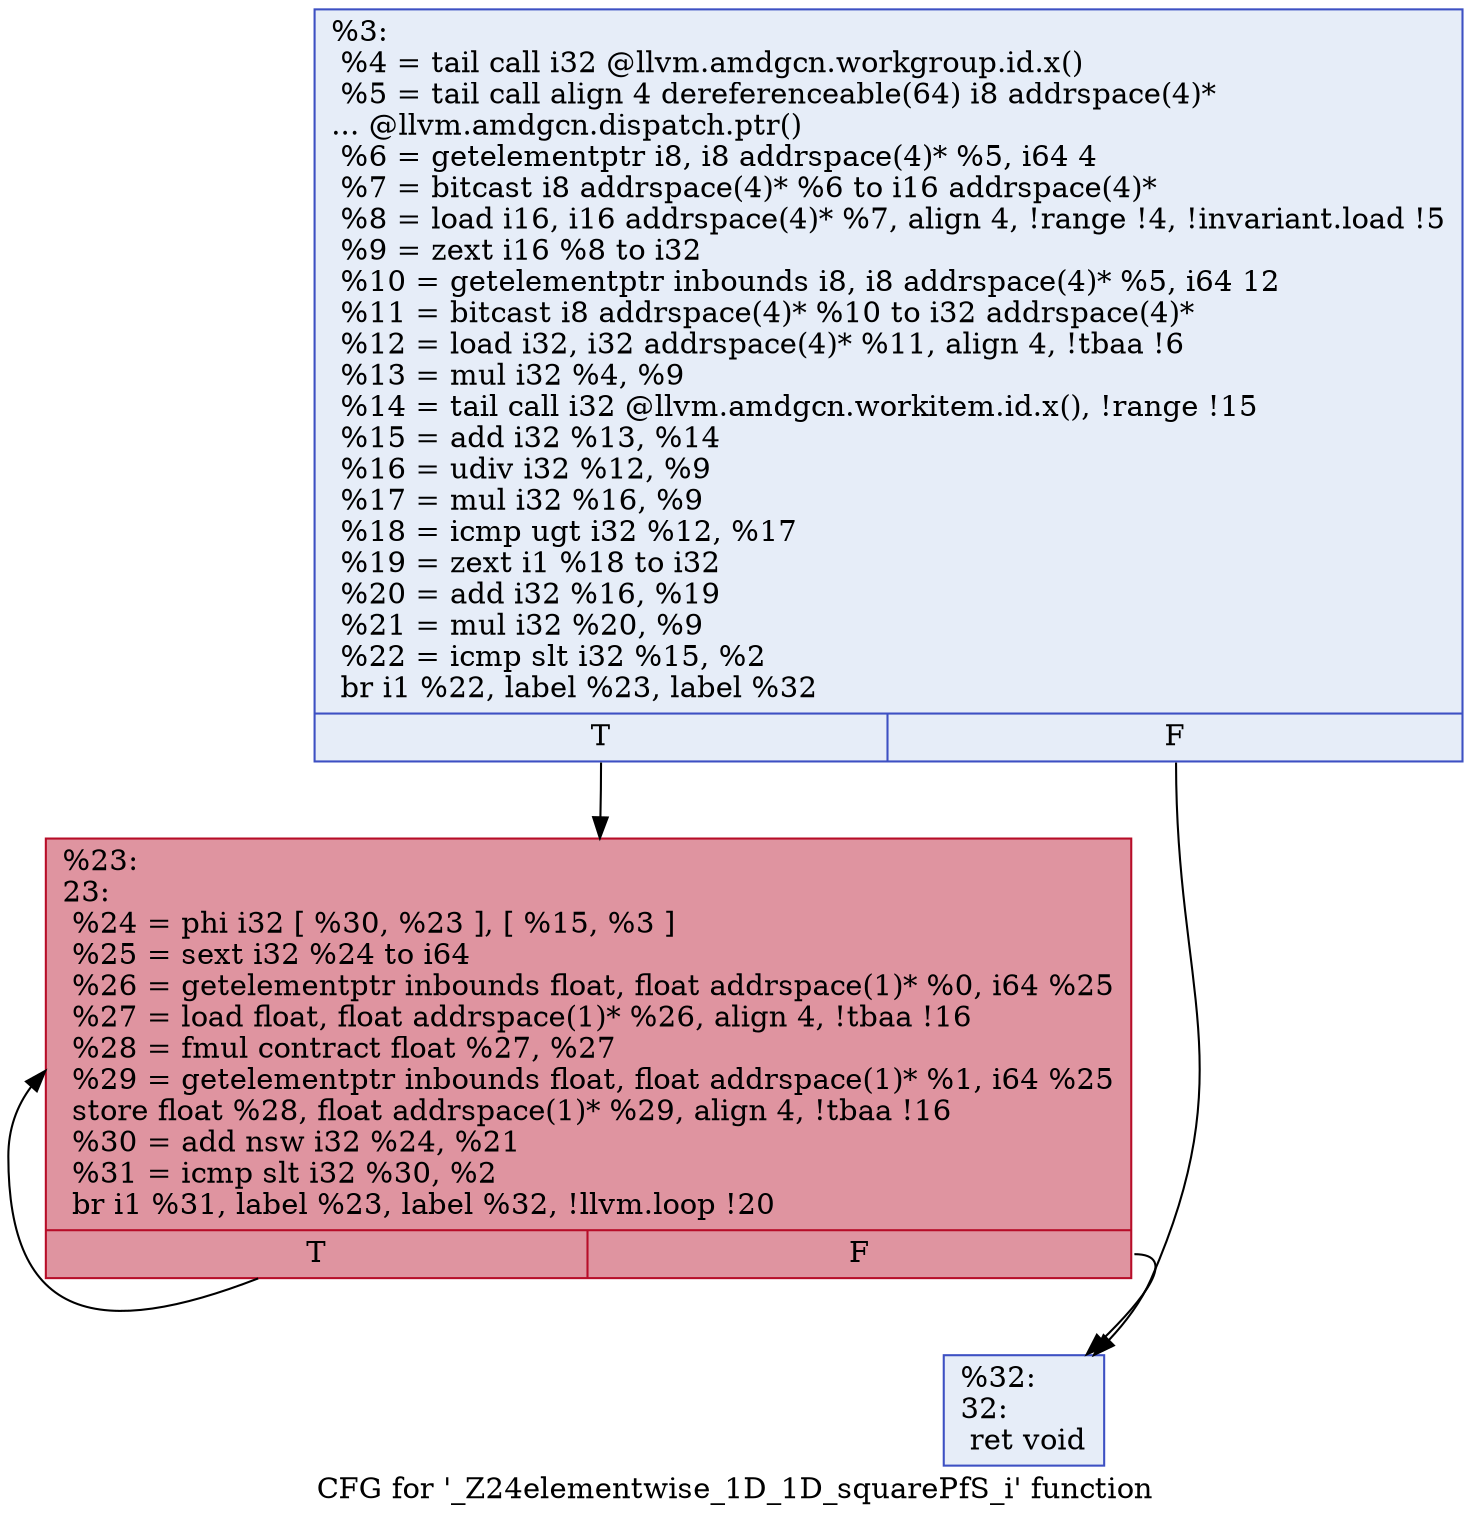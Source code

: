 digraph "CFG for '_Z24elementwise_1D_1D_squarePfS_i' function" {
	label="CFG for '_Z24elementwise_1D_1D_squarePfS_i' function";

	Node0x62393f0 [shape=record,color="#3d50c3ff", style=filled, fillcolor="#c7d7f070",label="{%3:\l  %4 = tail call i32 @llvm.amdgcn.workgroup.id.x()\l  %5 = tail call align 4 dereferenceable(64) i8 addrspace(4)*\l... @llvm.amdgcn.dispatch.ptr()\l  %6 = getelementptr i8, i8 addrspace(4)* %5, i64 4\l  %7 = bitcast i8 addrspace(4)* %6 to i16 addrspace(4)*\l  %8 = load i16, i16 addrspace(4)* %7, align 4, !range !4, !invariant.load !5\l  %9 = zext i16 %8 to i32\l  %10 = getelementptr inbounds i8, i8 addrspace(4)* %5, i64 12\l  %11 = bitcast i8 addrspace(4)* %10 to i32 addrspace(4)*\l  %12 = load i32, i32 addrspace(4)* %11, align 4, !tbaa !6\l  %13 = mul i32 %4, %9\l  %14 = tail call i32 @llvm.amdgcn.workitem.id.x(), !range !15\l  %15 = add i32 %13, %14\l  %16 = udiv i32 %12, %9\l  %17 = mul i32 %16, %9\l  %18 = icmp ugt i32 %12, %17\l  %19 = zext i1 %18 to i32\l  %20 = add i32 %16, %19\l  %21 = mul i32 %20, %9\l  %22 = icmp slt i32 %15, %2\l  br i1 %22, label %23, label %32\l|{<s0>T|<s1>F}}"];
	Node0x62393f0:s0 -> Node0x623b9e0;
	Node0x62393f0:s1 -> Node0x623ba70;
	Node0x623b9e0 [shape=record,color="#b70d28ff", style=filled, fillcolor="#b70d2870",label="{%23:\l23:                                               \l  %24 = phi i32 [ %30, %23 ], [ %15, %3 ]\l  %25 = sext i32 %24 to i64\l  %26 = getelementptr inbounds float, float addrspace(1)* %0, i64 %25\l  %27 = load float, float addrspace(1)* %26, align 4, !tbaa !16\l  %28 = fmul contract float %27, %27\l  %29 = getelementptr inbounds float, float addrspace(1)* %1, i64 %25\l  store float %28, float addrspace(1)* %29, align 4, !tbaa !16\l  %30 = add nsw i32 %24, %21\l  %31 = icmp slt i32 %30, %2\l  br i1 %31, label %23, label %32, !llvm.loop !20\l|{<s0>T|<s1>F}}"];
	Node0x623b9e0:s0 -> Node0x623b9e0;
	Node0x623b9e0:s1 -> Node0x623ba70;
	Node0x623ba70 [shape=record,color="#3d50c3ff", style=filled, fillcolor="#c7d7f070",label="{%32:\l32:                                               \l  ret void\l}"];
}
